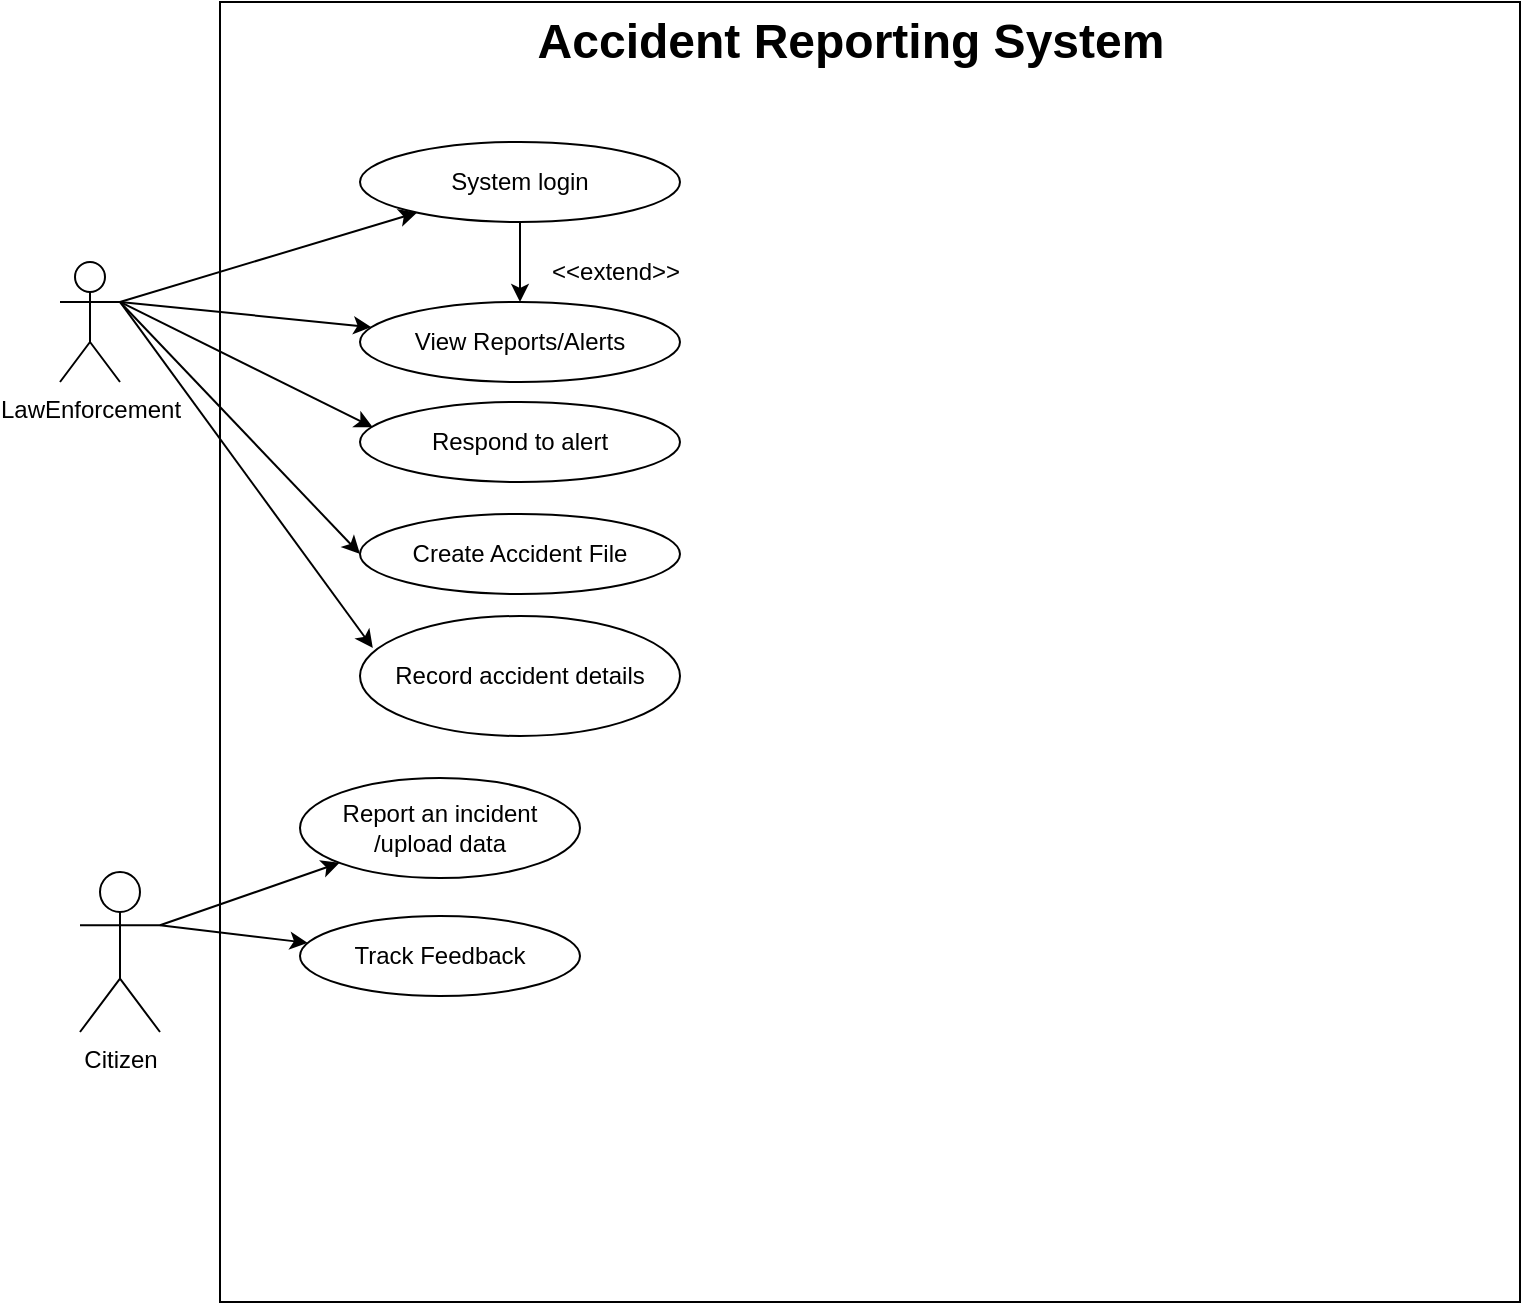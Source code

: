 <mxfile>
    <diagram id="VR71eHgjPTvydbFjTsXd" name="Page-1">
        <mxGraphModel dx="1140" dy="446" grid="1" gridSize="10" guides="1" tooltips="1" connect="1" arrows="1" fold="1" page="1" pageScale="1" pageWidth="850" pageHeight="1100" math="0" shadow="0">
            <root>
                <mxCell id="0"/>
                <mxCell id="1" parent="0"/>
                <mxCell id="32" value="" style="group" parent="1" vertex="1" connectable="0">
                    <mxGeometry x="130" y="130" width="320" height="297" as="geometry"/>
                </mxCell>
                <mxCell id="2" value="LawEnforcement&lt;br&gt;" style="shape=umlActor;verticalLabelPosition=bottom;verticalAlign=top;html=1;outlineConnect=0;" parent="32" vertex="1">
                    <mxGeometry y="60" width="30" height="60" as="geometry"/>
                </mxCell>
                <mxCell id="6" value="System login" style="ellipse;whiteSpace=wrap;html=1;" parent="32" vertex="1">
                    <mxGeometry x="150" width="160" height="40" as="geometry"/>
                </mxCell>
                <mxCell id="23" style="edgeStyle=none;html=1;exitX=1;exitY=0.333;exitDx=0;exitDy=0;exitPerimeter=0;" parent="32" source="2" target="6" edge="1">
                    <mxGeometry relative="1" as="geometry"/>
                </mxCell>
                <mxCell id="9" value="Create Accident File" style="ellipse;whiteSpace=wrap;html=1;" parent="32" vertex="1">
                    <mxGeometry x="150" y="186" width="160" height="40" as="geometry"/>
                </mxCell>
                <mxCell id="26" style="edgeStyle=none;html=1;exitX=1;exitY=0.333;exitDx=0;exitDy=0;exitPerimeter=0;entryX=0;entryY=0.5;entryDx=0;entryDy=0;" parent="32" source="2" target="9" edge="1">
                    <mxGeometry relative="1" as="geometry"/>
                </mxCell>
                <mxCell id="10" value="View Reports/Alerts" style="ellipse;whiteSpace=wrap;html=1;" parent="32" vertex="1">
                    <mxGeometry x="150" y="80" width="160" height="40" as="geometry"/>
                </mxCell>
                <mxCell id="24" style="edgeStyle=none;html=1;exitX=1;exitY=0.333;exitDx=0;exitDy=0;exitPerimeter=0;" parent="32" source="2" target="10" edge="1">
                    <mxGeometry relative="1" as="geometry"/>
                </mxCell>
                <mxCell id="21" style="edgeStyle=none;html=1;exitX=0.5;exitY=1;exitDx=0;exitDy=0;" parent="32" source="6" target="10" edge="1">
                    <mxGeometry relative="1" as="geometry"/>
                </mxCell>
                <mxCell id="11" value="Respond to alert" style="ellipse;whiteSpace=wrap;html=1;" parent="32" vertex="1">
                    <mxGeometry x="150" y="130" width="160" height="40" as="geometry"/>
                </mxCell>
                <mxCell id="25" style="edgeStyle=none;html=1;exitX=1;exitY=0.333;exitDx=0;exitDy=0;exitPerimeter=0;entryX=0.04;entryY=0.316;entryDx=0;entryDy=0;entryPerimeter=0;" parent="32" source="2" target="11" edge="1">
                    <mxGeometry relative="1" as="geometry"/>
                </mxCell>
                <mxCell id="13" value="Record accident details" style="ellipse;whiteSpace=wrap;html=1;" parent="32" vertex="1">
                    <mxGeometry x="150" y="237" width="160" height="60" as="geometry"/>
                </mxCell>
                <mxCell id="29" style="edgeStyle=none;html=1;exitX=1;exitY=0.333;exitDx=0;exitDy=0;exitPerimeter=0;entryX=0.04;entryY=0.267;entryDx=0;entryDy=0;entryPerimeter=0;" parent="32" source="2" target="13" edge="1">
                    <mxGeometry relative="1" as="geometry"/>
                </mxCell>
                <mxCell id="22" value="&amp;lt;&amp;lt;extend&amp;gt;&amp;gt;" style="text;strokeColor=none;fillColor=none;align=left;verticalAlign=middle;spacingLeft=4;spacingRight=4;overflow=hidden;points=[[0,0.5],[1,0.5]];portConstraint=eastwest;rotatable=0;whiteSpace=wrap;html=1;" parent="32" vertex="1">
                    <mxGeometry x="240" y="50" width="80" height="30" as="geometry"/>
                </mxCell>
                <mxCell id="33" value="Accident Reporting System" style="text;strokeColor=none;fillColor=none;html=1;fontSize=24;fontStyle=1;verticalAlign=middle;align=center;" parent="1" vertex="1">
                    <mxGeometry x="475" y="60" width="100" height="40" as="geometry"/>
                </mxCell>
                <mxCell id="5" value="" style="whiteSpace=wrap;html=1;aspect=fixed;fillColor=none;" parent="1" vertex="1">
                    <mxGeometry x="210" y="60" width="650" height="650" as="geometry"/>
                </mxCell>
                <mxCell id="41" value="" style="group" parent="1" vertex="1" connectable="0">
                    <mxGeometry x="140" y="440" width="250" height="180" as="geometry"/>
                </mxCell>
                <mxCell id="16" value="Citizen" style="shape=umlActor;verticalLabelPosition=bottom;verticalAlign=top;html=1;outlineConnect=0;" parent="41" vertex="1">
                    <mxGeometry y="55" width="40" height="80" as="geometry"/>
                </mxCell>
                <mxCell id="18" value="Report an incident /upload data" style="ellipse;whiteSpace=wrap;html=1;" parent="41" vertex="1">
                    <mxGeometry x="110" y="8" width="140" height="50" as="geometry"/>
                </mxCell>
                <mxCell id="36" style="edgeStyle=none;html=1;exitX=1;exitY=0.333;exitDx=0;exitDy=0;exitPerimeter=0;" parent="41" source="16" target="18" edge="1">
                    <mxGeometry relative="1" as="geometry"/>
                </mxCell>
                <mxCell id="19" value="Track Feedback" style="ellipse;whiteSpace=wrap;html=1;" parent="41" vertex="1">
                    <mxGeometry x="110" y="77" width="140" height="40" as="geometry"/>
                </mxCell>
                <mxCell id="38" style="edgeStyle=none;html=1;exitX=1;exitY=0.333;exitDx=0;exitDy=0;exitPerimeter=0;entryX=0.028;entryY=0.336;entryDx=0;entryDy=0;entryPerimeter=0;" parent="41" source="16" target="19" edge="1">
                    <mxGeometry relative="1" as="geometry"/>
                </mxCell>
            </root>
        </mxGraphModel>
    </diagram>
</mxfile>